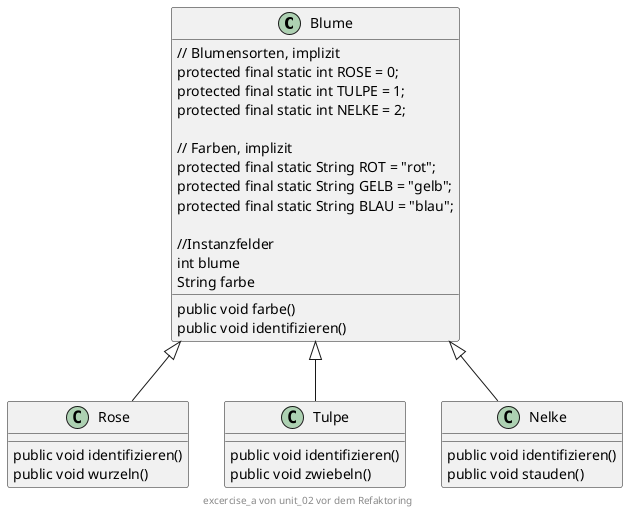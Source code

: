 @startuml

abstract class Blume


Blume <|-- Rose
Blume <|-- Tulpe
Blume <|-- Nelke

class Blume {
// Blumensorten, implizit
protected final static int ROSE = 0;
protected final static int TULPE = 1;
protected final static int NELKE = 2;

// Farben, implizit
protected final static String ROT = "rot";
protected final static String GELB = "gelb";
protected final static String BLAU = "blau";

//Instanzfelder
int blume
String farbe
public void farbe()
public void identifizieren()
}



class Rose {
public void identifizieren()
public void wurzeln()
}

class Tulpe {
public void identifizieren()
public void zwiebeln()
}

class Nelke {
public void identifizieren()
public void stauden()
}

center footer excercise_a von unit_02 vor dem Refaktoring
@enduml